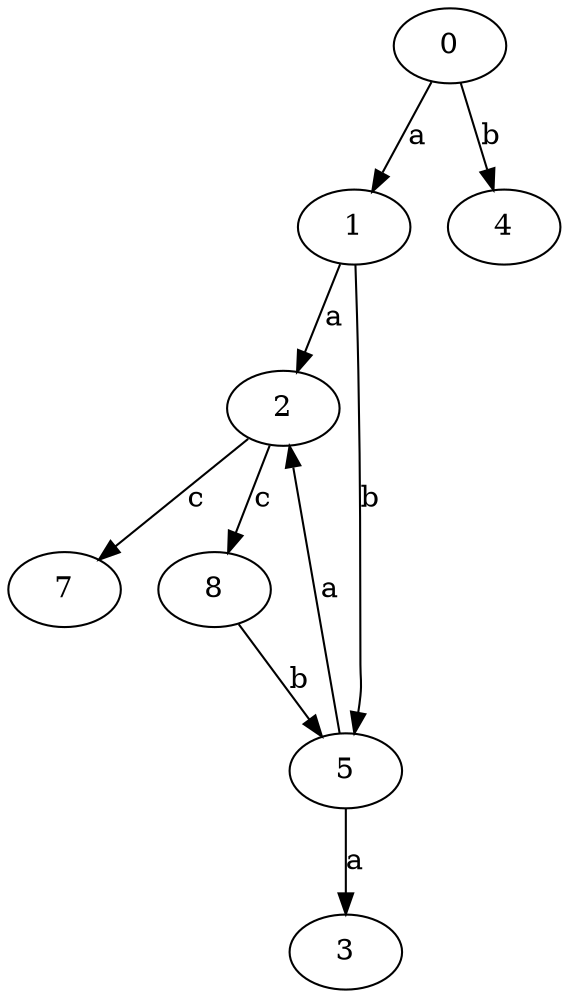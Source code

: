 strict digraph  {
1;
2;
0;
3;
4;
5;
7;
8;
1 -> 2  [label=a];
1 -> 5  [label=b];
2 -> 7  [label=c];
2 -> 8  [label=c];
0 -> 1  [label=a];
0 -> 4  [label=b];
5 -> 2  [label=a];
5 -> 3  [label=a];
8 -> 5  [label=b];
}
